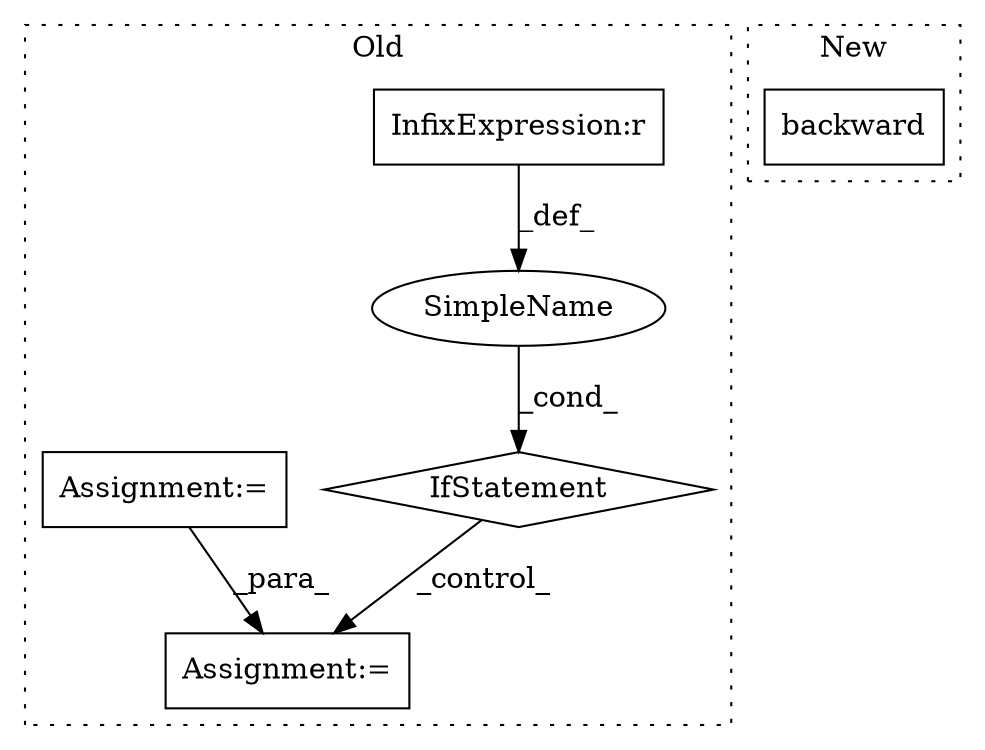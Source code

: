 digraph G {
subgraph cluster0 {
1 [label="IfStatement" a="25" s="5447,5469" l="4,2" shape="diamond"];
3 [label="Assignment:=" a="7" s="5486" l="2" shape="box"];
4 [label="SimpleName" a="42" s="" l="" shape="ellipse"];
5 [label="InfixExpression:r" a="27" s="5461" l="4" shape="box"];
6 [label="Assignment:=" a="7" s="5399" l="1" shape="box"];
label = "Old";
style="dotted";
}
subgraph cluster1 {
2 [label="backward" a="32" s="5368" l="10" shape="box"];
label = "New";
style="dotted";
}
1 -> 3 [label="_control_"];
4 -> 1 [label="_cond_"];
5 -> 4 [label="_def_"];
6 -> 3 [label="_para_"];
}